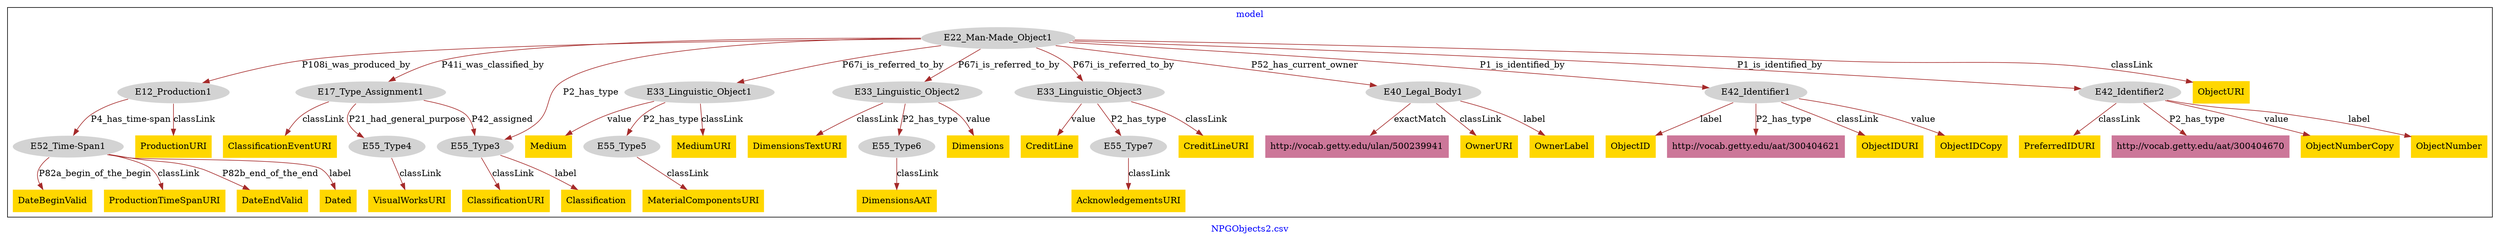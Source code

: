 digraph n0 {
fontcolor="blue"
remincross="true"
label="NPGObjects2.csv"
subgraph cluster {
label="model"
n2[style="filled",color="white",fillcolor="lightgray",label="E12_Production1"];
n3[style="filled",color="white",fillcolor="lightgray",label="E52_Time-Span1"];
n4[style="filled",color="white",fillcolor="lightgray",label="E17_Type_Assignment1"];
n5[style="filled",color="white",fillcolor="lightgray",label="E55_Type3"];
n6[style="filled",color="white",fillcolor="lightgray",label="E55_Type4"];
n7[style="filled",color="white",fillcolor="lightgray",label="E22_Man-Made_Object1"];
n8[style="filled",color="white",fillcolor="lightgray",label="E33_Linguistic_Object1"];
n9[style="filled",color="white",fillcolor="lightgray",label="E33_Linguistic_Object2"];
n10[style="filled",color="white",fillcolor="lightgray",label="E33_Linguistic_Object3"];
n11[style="filled",color="white",fillcolor="lightgray",label="E40_Legal_Body1"];
n12[style="filled",color="white",fillcolor="lightgray",label="E42_Identifier1"];
n13[style="filled",color="white",fillcolor="lightgray",label="E42_Identifier2"];
n14[style="filled",color="white",fillcolor="lightgray",label="E55_Type5"];
n15[style="filled",color="white",fillcolor="lightgray",label="E55_Type6"];
n16[style="filled",color="white",fillcolor="lightgray",label="E55_Type7"];
n17[shape="plaintext",style="filled",fillcolor="gold",label="MaterialComponentsURI"];
n18[shape="plaintext",style="filled",fillcolor="gold",label="ProductionURI"];
n19[shape="plaintext",style="filled",fillcolor="gold",label="DateEndValid"];
n20[shape="plaintext",style="filled",fillcolor="gold",label="MediumURI"];
n21[shape="plaintext",style="filled",fillcolor="gold",label="OwnerURI"];
n22[shape="plaintext",style="filled",fillcolor="gold",label="ClassificationEventURI"];
n23[shape="plaintext",style="filled",fillcolor="gold",label="ObjectIDURI"];
n24[shape="plaintext",style="filled",fillcolor="gold",label="ObjectNumberCopy"];
n25[shape="plaintext",style="filled",fillcolor="gold",label="OwnerLabel"];
n26[shape="plaintext",style="filled",fillcolor="gold",label="ObjectIDCopy"];
n27[shape="plaintext",style="filled",fillcolor="gold",label="VisualWorksURI"];
n28[shape="plaintext",style="filled",fillcolor="gold",label="Dimensions"];
n29[shape="plaintext",style="filled",fillcolor="gold",label="CreditLineURI"];
n30[shape="plaintext",style="filled",fillcolor="gold",label="DimensionsTextURI"];
n31[shape="plaintext",style="filled",fillcolor="gold",label="CreditLine"];
n32[shape="plaintext",style="filled",fillcolor="gold",label="AcknowledgementsURI"];
n33[shape="plaintext",style="filled",fillcolor="gold",label="ClassificationURI"];
n34[shape="plaintext",style="filled",fillcolor="gold",label="ObjectID"];
n35[shape="plaintext",style="filled",fillcolor="gold",label="ObjectNumber"];
n36[shape="plaintext",style="filled",fillcolor="gold",label="Classification"];
n37[shape="plaintext",style="filled",fillcolor="gold",label="Medium"];
n38[shape="plaintext",style="filled",fillcolor="gold",label="ObjectURI"];
n39[shape="plaintext",style="filled",fillcolor="gold",label="Dated"];
n40[shape="plaintext",style="filled",fillcolor="gold",label="DateBeginValid"];
n41[shape="plaintext",style="filled",fillcolor="gold",label="DimensionsAAT"];
n42[shape="plaintext",style="filled",fillcolor="gold",label="ProductionTimeSpanURI"];
n43[shape="plaintext",style="filled",fillcolor="gold",label="PreferredIDURI"];
n44[shape="plaintext",style="filled",fillcolor="#CC7799",label="http://vocab.getty.edu/ulan/500239941"];
n45[shape="plaintext",style="filled",fillcolor="#CC7799",label="http://vocab.getty.edu/aat/300404621"];
n46[shape="plaintext",style="filled",fillcolor="#CC7799",label="http://vocab.getty.edu/aat/300404670"];
}
n2 -> n3[color="brown",fontcolor="black",label="P4_has_time-span"]
n4 -> n5[color="brown",fontcolor="black",label="P42_assigned"]
n4 -> n6[color="brown",fontcolor="black",label="P21_had_general_purpose"]
n7 -> n2[color="brown",fontcolor="black",label="P108i_was_produced_by"]
n7 -> n4[color="brown",fontcolor="black",label="P41i_was_classified_by"]
n7 -> n8[color="brown",fontcolor="black",label="P67i_is_referred_to_by"]
n7 -> n9[color="brown",fontcolor="black",label="P67i_is_referred_to_by"]
n7 -> n10[color="brown",fontcolor="black",label="P67i_is_referred_to_by"]
n7 -> n11[color="brown",fontcolor="black",label="P52_has_current_owner"]
n7 -> n12[color="brown",fontcolor="black",label="P1_is_identified_by"]
n7 -> n13[color="brown",fontcolor="black",label="P1_is_identified_by"]
n8 -> n14[color="brown",fontcolor="black",label="P2_has_type"]
n9 -> n15[color="brown",fontcolor="black",label="P2_has_type"]
n10 -> n16[color="brown",fontcolor="black",label="P2_has_type"]
n14 -> n17[color="brown",fontcolor="black",label="classLink"]
n2 -> n18[color="brown",fontcolor="black",label="classLink"]
n3 -> n19[color="brown",fontcolor="black",label="P82b_end_of_the_end"]
n8 -> n20[color="brown",fontcolor="black",label="classLink"]
n11 -> n21[color="brown",fontcolor="black",label="classLink"]
n4 -> n22[color="brown",fontcolor="black",label="classLink"]
n12 -> n23[color="brown",fontcolor="black",label="classLink"]
n13 -> n24[color="brown",fontcolor="black",label="value"]
n11 -> n25[color="brown",fontcolor="black",label="label"]
n12 -> n26[color="brown",fontcolor="black",label="value"]
n6 -> n27[color="brown",fontcolor="black",label="classLink"]
n9 -> n28[color="brown",fontcolor="black",label="value"]
n10 -> n29[color="brown",fontcolor="black",label="classLink"]
n9 -> n30[color="brown",fontcolor="black",label="classLink"]
n10 -> n31[color="brown",fontcolor="black",label="value"]
n16 -> n32[color="brown",fontcolor="black",label="classLink"]
n5 -> n33[color="brown",fontcolor="black",label="classLink"]
n12 -> n34[color="brown",fontcolor="black",label="label"]
n13 -> n35[color="brown",fontcolor="black",label="label"]
n5 -> n36[color="brown",fontcolor="black",label="label"]
n8 -> n37[color="brown",fontcolor="black",label="value"]
n7 -> n38[color="brown",fontcolor="black",label="classLink"]
n3 -> n39[color="brown",fontcolor="black",label="label"]
n3 -> n40[color="brown",fontcolor="black",label="P82a_begin_of_the_begin"]
n15 -> n41[color="brown",fontcolor="black",label="classLink"]
n3 -> n42[color="brown",fontcolor="black",label="classLink"]
n13 -> n43[color="brown",fontcolor="black",label="classLink"]
n11 -> n44[color="brown",fontcolor="black",label="exactMatch"]
n7 -> n5[color="brown",fontcolor="black",label="P2_has_type"]
n12 -> n45[color="brown",fontcolor="black",label="P2_has_type"]
n13 -> n46[color="brown",fontcolor="black",label="P2_has_type"]
}
